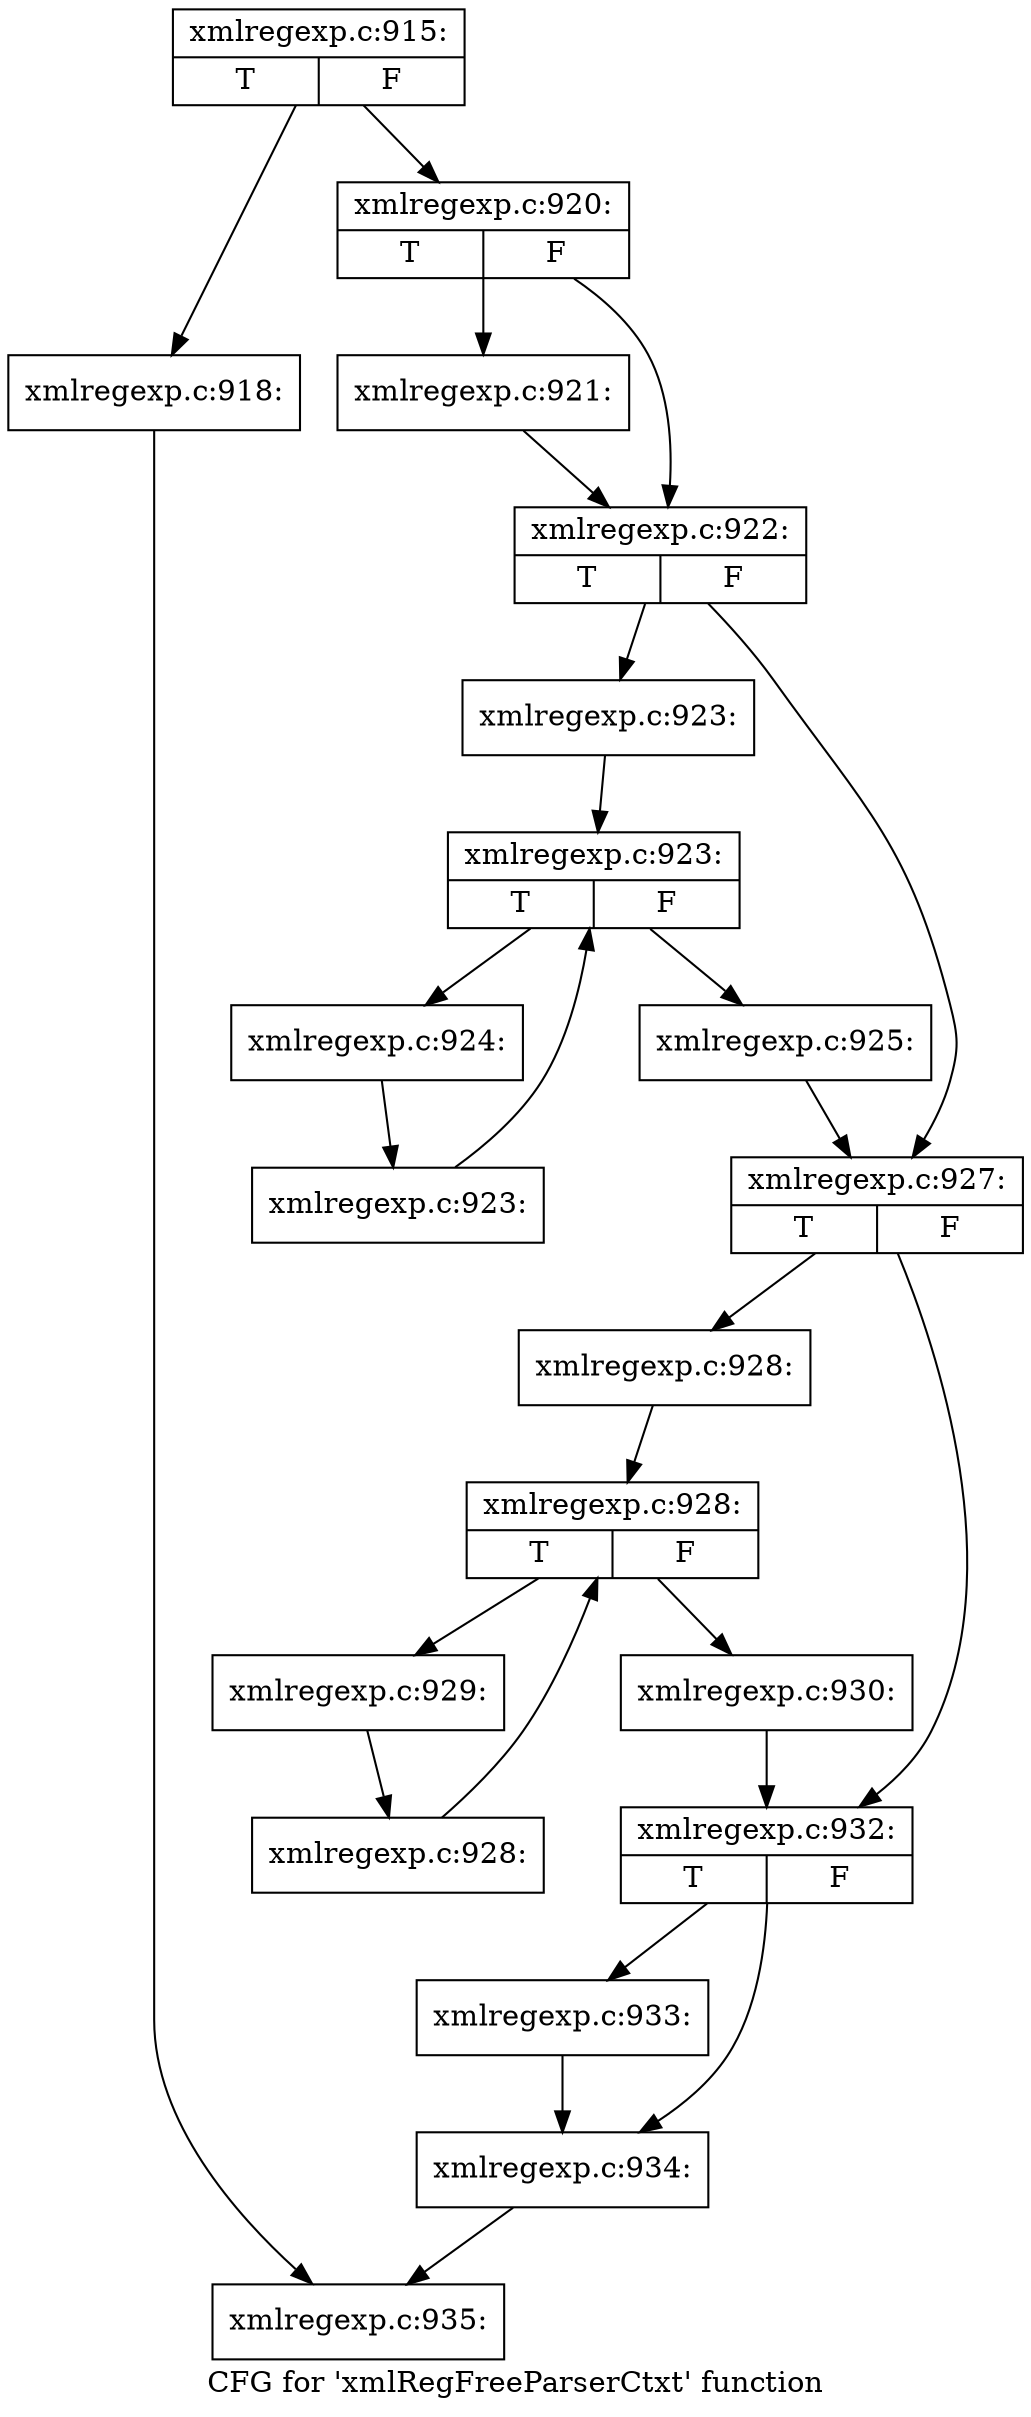 digraph "CFG for 'xmlRegFreeParserCtxt' function" {
	label="CFG for 'xmlRegFreeParserCtxt' function";

	Node0x434a6e0 [shape=record,label="{xmlregexp.c:915:|{<s0>T|<s1>F}}"];
	Node0x434a6e0 -> Node0x434af40;
	Node0x434a6e0 -> Node0x434af90;
	Node0x434af40 [shape=record,label="{xmlregexp.c:918:}"];
	Node0x434af40 -> Node0x4348cc0;
	Node0x434af90 [shape=record,label="{xmlregexp.c:920:|{<s0>T|<s1>F}}"];
	Node0x434af90 -> Node0x434bbe0;
	Node0x434af90 -> Node0x434bc30;
	Node0x434bbe0 [shape=record,label="{xmlregexp.c:921:}"];
	Node0x434bbe0 -> Node0x434bc30;
	Node0x434bc30 [shape=record,label="{xmlregexp.c:922:|{<s0>T|<s1>F}}"];
	Node0x434bc30 -> Node0x434c3c0;
	Node0x434bc30 -> Node0x434c410;
	Node0x434c3c0 [shape=record,label="{xmlregexp.c:923:}"];
	Node0x434c3c0 -> Node0x434ca30;
	Node0x434ca30 [shape=record,label="{xmlregexp.c:923:|{<s0>T|<s1>F}}"];
	Node0x434ca30 -> Node0x434ccb0;
	Node0x434ca30 -> Node0x434c890;
	Node0x434ccb0 [shape=record,label="{xmlregexp.c:924:}"];
	Node0x434ccb0 -> Node0x434cc20;
	Node0x434cc20 [shape=record,label="{xmlregexp.c:923:}"];
	Node0x434cc20 -> Node0x434ca30;
	Node0x434c890 [shape=record,label="{xmlregexp.c:925:}"];
	Node0x434c890 -> Node0x434c410;
	Node0x434c410 [shape=record,label="{xmlregexp.c:927:|{<s0>T|<s1>F}}"];
	Node0x434c410 -> Node0x434dba0;
	Node0x434c410 -> Node0x434dbf0;
	Node0x434dba0 [shape=record,label="{xmlregexp.c:928:}"];
	Node0x434dba0 -> Node0x434e210;
	Node0x434e210 [shape=record,label="{xmlregexp.c:928:|{<s0>T|<s1>F}}"];
	Node0x434e210 -> Node0x434e490;
	Node0x434e210 -> Node0x434e070;
	Node0x434e490 [shape=record,label="{xmlregexp.c:929:}"];
	Node0x434e490 -> Node0x434e400;
	Node0x434e400 [shape=record,label="{xmlregexp.c:928:}"];
	Node0x434e400 -> Node0x434e210;
	Node0x434e070 [shape=record,label="{xmlregexp.c:930:}"];
	Node0x434e070 -> Node0x434dbf0;
	Node0x434dbf0 [shape=record,label="{xmlregexp.c:932:|{<s0>T|<s1>F}}"];
	Node0x434dbf0 -> Node0x434f380;
	Node0x434dbf0 -> Node0x434f3d0;
	Node0x434f380 [shape=record,label="{xmlregexp.c:933:}"];
	Node0x434f380 -> Node0x434f3d0;
	Node0x434f3d0 [shape=record,label="{xmlregexp.c:934:}"];
	Node0x434f3d0 -> Node0x4348cc0;
	Node0x4348cc0 [shape=record,label="{xmlregexp.c:935:}"];
}

